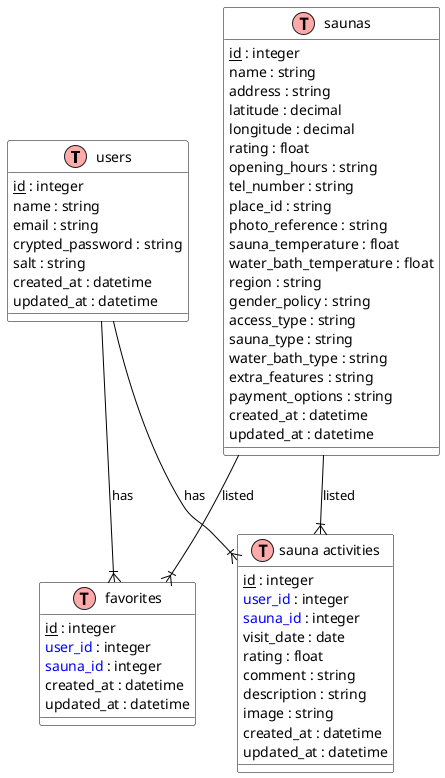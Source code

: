 @startuml
!define Table(name,desc) class name as "desc" << (T,#FFAAAA) >>
!define PrimaryKey(x) <u>x</u>
!define ForeignKey(x) <color:blue>x</color>

' テーマの定義
skinparam class {
    BackgroundColor White
    BorderColor Black
    ArrowColor Black
}

' ユーザーテーブル
Table(users, "users") {
    PrimaryKey(id) : integer 
    name : string
    email : string
    crypted_password : string
    salt : string
    created_at : datetime
    updated_at : datetime
}

' サウナ施設テーブル
Table(saunas, "saunas") {
    PrimaryKey(id) : integer
    name : string
    address : string
    latitude : decimal
    longitude : decimal
    rating : float
    opening_hours : string
    tel_number : string
    place_id : string
    photo_reference : string
    sauna_temperature : float
    water_bath_temperature : float
    region : string
    gender_policy : string
    access_type : string
    sauna_type : string
    water_bath_type : string
    extra_features : string
    payment_options : string
    created_at : datetime
    updated_at : datetime
}

' お気に入りテーブル
Table(favorites, "favorites") {
    PrimaryKey(id) : integer
    ForeignKey(user_id) : integer
    ForeignKey(sauna_id) : integer
    created_at : datetime
    updated_at : datetime
}

' サ活記録テーブル
Table(sauna_activities, "sauna activities") {
    PrimaryKey(id) : integer
    ForeignKey(user_id) : integer
    ForeignKey(sauna_id) : integer
    visit_date : date
    rating : float
    comment : string
    description : string
    image : string
    created_at : datetime
    updated_at : datetime
}

' リレーションの定義
users --|{ favorites : has
users --|{ sauna_activities : has
saunas --|{ favorites : listed
saunas --|{ sauna_activities : listed

@enduml